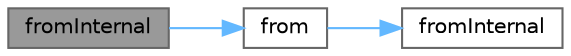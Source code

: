 digraph "fromInternal"
{
 // LATEX_PDF_SIZE
  bgcolor="transparent";
  edge [fontname=Helvetica,fontsize=10,labelfontname=Helvetica,labelfontsize=10];
  node [fontname=Helvetica,fontsize=10,shape=box,height=0.2,width=0.4];
  rankdir="LR";
  Node1 [id="Node000001",label="fromInternal",height=0.2,width=0.4,color="gray40", fillcolor="grey60", style="filled", fontcolor="black",tooltip="Container with cell type content."];
  Node1 -> Node2 [id="edge1_Node000001_Node000002",color="steelblue1",style="solid",tooltip=" "];
  Node2 [id="Node000002",label="from",height=0.2,width=0.4,color="grey40", fillcolor="white", style="filled",URL="$classmexplus_1_1_mx_array.html#a322dc1e6ed44ef0551d7de1cc13f9970",tooltip="mxArray* importer methods."];
  Node2 -> Node3 [id="edge2_Node000002_Node000003",color="steelblue1",style="solid",tooltip=" "];
  Node3 [id="Node000003",label="fromInternal",height=0.2,width=0.4,color="grey40", fillcolor="white", style="filled",URL="$classmexplus_1_1_mx_array.html#ab502ca8bc39d21cb3f945f10dce189fa",tooltip="Templated mxArray importers"];
}
